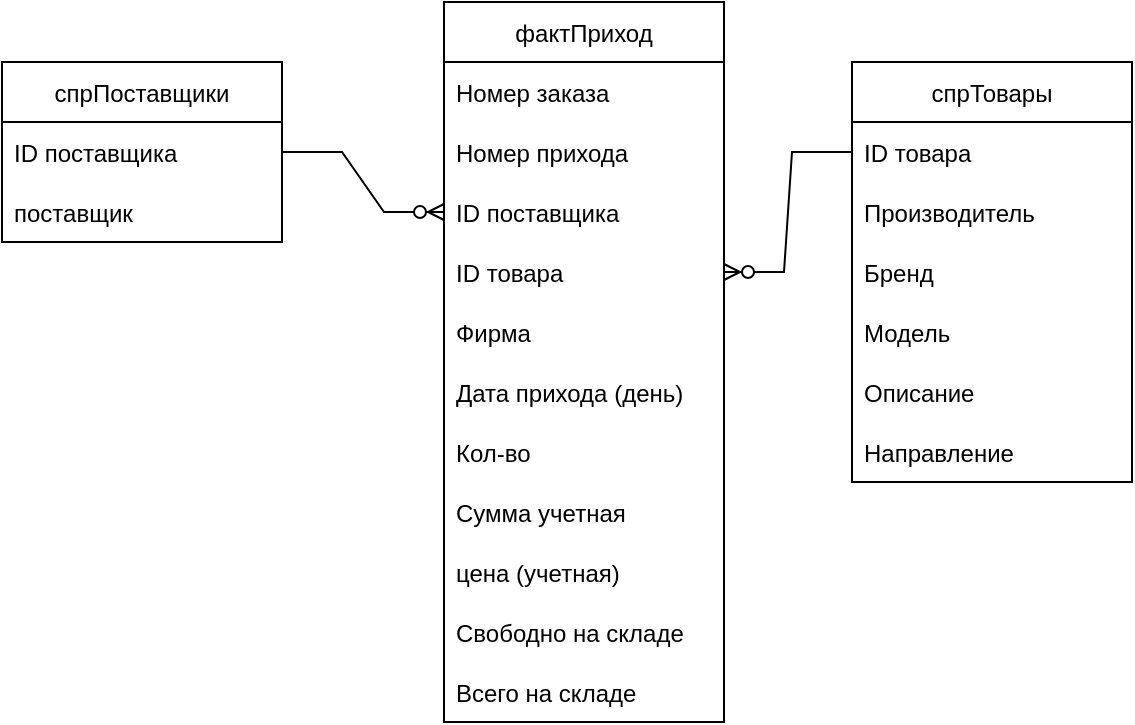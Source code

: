 <mxfile version="16.2.4" type="github">
  <diagram id="C5RBs43oDa-KdzZeNtuy" name="Page-1">
    <mxGraphModel dx="1422" dy="762" grid="1" gridSize="17" guides="1" tooltips="1" connect="1" arrows="1" fold="1" page="1" pageScale="1" pageWidth="1169" pageHeight="1654" background="#ffffff" math="0" shadow="0">
      <root>
        <mxCell id="WIyWlLk6GJQsqaUBKTNV-0" />
        <mxCell id="WIyWlLk6GJQsqaUBKTNV-1" parent="WIyWlLk6GJQsqaUBKTNV-0" />
        <mxCell id="MiYkf8OrINTVuq1yNtsC-0" value="фактПриход" style="swimlane;fontStyle=0;childLayout=stackLayout;horizontal=1;startSize=30;horizontalStack=0;resizeParent=1;resizeParentMax=0;resizeLast=0;collapsible=1;marginBottom=0;" parent="WIyWlLk6GJQsqaUBKTNV-1" vertex="1">
          <mxGeometry x="255" y="51" width="140" height="360" as="geometry" />
        </mxCell>
        <mxCell id="MiYkf8OrINTVuq1yNtsC-1" value="Номер заказа" style="text;strokeColor=none;fillColor=none;align=left;verticalAlign=middle;spacingLeft=4;spacingRight=4;overflow=hidden;points=[[0,0.5],[1,0.5]];portConstraint=eastwest;rotatable=0;" parent="MiYkf8OrINTVuq1yNtsC-0" vertex="1">
          <mxGeometry y="30" width="140" height="30" as="geometry" />
        </mxCell>
        <mxCell id="MiYkf8OrINTVuq1yNtsC-26" value="Номер прихода" style="text;strokeColor=none;fillColor=none;align=left;verticalAlign=middle;spacingLeft=4;spacingRight=4;overflow=hidden;points=[[0,0.5],[1,0.5]];portConstraint=eastwest;rotatable=0;" parent="MiYkf8OrINTVuq1yNtsC-0" vertex="1">
          <mxGeometry y="60" width="140" height="30" as="geometry" />
        </mxCell>
        <mxCell id="MiYkf8OrINTVuq1yNtsC-24" value="ID поставщика" style="text;strokeColor=none;fillColor=none;align=left;verticalAlign=middle;spacingLeft=4;spacingRight=4;overflow=hidden;points=[[0,0.5],[1,0.5]];portConstraint=eastwest;rotatable=0;" parent="MiYkf8OrINTVuq1yNtsC-0" vertex="1">
          <mxGeometry y="90" width="140" height="30" as="geometry" />
        </mxCell>
        <mxCell id="MiYkf8OrINTVuq1yNtsC-2" value="ID товара" style="text;strokeColor=none;fillColor=none;align=left;verticalAlign=middle;spacingLeft=4;spacingRight=4;overflow=hidden;points=[[0,0.5],[1,0.5]];portConstraint=eastwest;rotatable=0;" parent="MiYkf8OrINTVuq1yNtsC-0" vertex="1">
          <mxGeometry y="120" width="140" height="30" as="geometry" />
        </mxCell>
        <mxCell id="MiYkf8OrINTVuq1yNtsC-25" value="Фирма" style="text;strokeColor=none;fillColor=none;align=left;verticalAlign=middle;spacingLeft=4;spacingRight=4;overflow=hidden;points=[[0,0.5],[1,0.5]];portConstraint=eastwest;rotatable=0;" parent="MiYkf8OrINTVuq1yNtsC-0" vertex="1">
          <mxGeometry y="150" width="140" height="30" as="geometry" />
        </mxCell>
        <mxCell id="MiYkf8OrINTVuq1yNtsC-39" value="Дата прихода (день)" style="text;strokeColor=none;fillColor=none;align=left;verticalAlign=middle;spacingLeft=4;spacingRight=4;overflow=hidden;points=[[0,0.5],[1,0.5]];portConstraint=eastwest;rotatable=0;" parent="MiYkf8OrINTVuq1yNtsC-0" vertex="1">
          <mxGeometry y="180" width="140" height="30" as="geometry" />
        </mxCell>
        <mxCell id="MiYkf8OrINTVuq1yNtsC-3" value="Кол-во" style="text;strokeColor=none;fillColor=none;align=left;verticalAlign=middle;spacingLeft=4;spacingRight=4;overflow=hidden;points=[[0,0.5],[1,0.5]];portConstraint=eastwest;rotatable=0;" parent="MiYkf8OrINTVuq1yNtsC-0" vertex="1">
          <mxGeometry y="210" width="140" height="30" as="geometry" />
        </mxCell>
        <mxCell id="MiYkf8OrINTVuq1yNtsC-7" value="Сумма учетная" style="text;strokeColor=none;fillColor=none;align=left;verticalAlign=middle;spacingLeft=4;spacingRight=4;overflow=hidden;points=[[0,0.5],[1,0.5]];portConstraint=eastwest;rotatable=0;" parent="MiYkf8OrINTVuq1yNtsC-0" vertex="1">
          <mxGeometry y="240" width="140" height="30" as="geometry" />
        </mxCell>
        <mxCell id="MiYkf8OrINTVuq1yNtsC-40" value="цена (учетная)" style="text;strokeColor=none;fillColor=none;align=left;verticalAlign=middle;spacingLeft=4;spacingRight=4;overflow=hidden;points=[[0,0.5],[1,0.5]];portConstraint=eastwest;rotatable=0;" parent="MiYkf8OrINTVuq1yNtsC-0" vertex="1">
          <mxGeometry y="270" width="140" height="30" as="geometry" />
        </mxCell>
        <mxCell id="MiYkf8OrINTVuq1yNtsC-52" value="Свободно на складе" style="text;strokeColor=none;fillColor=none;align=left;verticalAlign=middle;spacingLeft=4;spacingRight=4;overflow=hidden;points=[[0,0.5],[1,0.5]];portConstraint=eastwest;rotatable=0;" parent="MiYkf8OrINTVuq1yNtsC-0" vertex="1">
          <mxGeometry y="300" width="140" height="30" as="geometry" />
        </mxCell>
        <mxCell id="MiYkf8OrINTVuq1yNtsC-6" value="Всего на складе" style="text;strokeColor=none;fillColor=none;align=left;verticalAlign=middle;spacingLeft=4;spacingRight=4;overflow=hidden;points=[[0,0.5],[1,0.5]];portConstraint=eastwest;rotatable=0;" parent="MiYkf8OrINTVuq1yNtsC-0" vertex="1">
          <mxGeometry y="330" width="140" height="30" as="geometry" />
        </mxCell>
        <mxCell id="MiYkf8OrINTVuq1yNtsC-12" value="спрТовары" style="swimlane;fontStyle=0;childLayout=stackLayout;horizontal=1;startSize=30;horizontalStack=0;resizeParent=1;resizeParentMax=0;resizeLast=0;collapsible=1;marginBottom=0;" parent="WIyWlLk6GJQsqaUBKTNV-1" vertex="1">
          <mxGeometry x="459" y="81" width="140" height="210" as="geometry" />
        </mxCell>
        <mxCell id="MiYkf8OrINTVuq1yNtsC-13" value="ID товара" style="text;strokeColor=none;fillColor=none;align=left;verticalAlign=middle;spacingLeft=4;spacingRight=4;overflow=hidden;points=[[0,0.5],[1,0.5]];portConstraint=eastwest;rotatable=0;" parent="MiYkf8OrINTVuq1yNtsC-12" vertex="1">
          <mxGeometry y="30" width="140" height="30" as="geometry" />
        </mxCell>
        <mxCell id="MiYkf8OrINTVuq1yNtsC-14" value="Производитель" style="text;strokeColor=none;fillColor=none;align=left;verticalAlign=middle;spacingLeft=4;spacingRight=4;overflow=hidden;points=[[0,0.5],[1,0.5]];portConstraint=eastwest;rotatable=0;" parent="MiYkf8OrINTVuq1yNtsC-12" vertex="1">
          <mxGeometry y="60" width="140" height="30" as="geometry" />
        </mxCell>
        <mxCell id="MiYkf8OrINTVuq1yNtsC-53" value="Бренд" style="text;strokeColor=none;fillColor=none;align=left;verticalAlign=middle;spacingLeft=4;spacingRight=4;overflow=hidden;points=[[0,0.5],[1,0.5]];portConstraint=eastwest;rotatable=0;" parent="MiYkf8OrINTVuq1yNtsC-12" vertex="1">
          <mxGeometry y="90" width="140" height="30" as="geometry" />
        </mxCell>
        <mxCell id="MiYkf8OrINTVuq1yNtsC-54" value="Модель" style="text;strokeColor=none;fillColor=none;align=left;verticalAlign=middle;spacingLeft=4;spacingRight=4;overflow=hidden;points=[[0,0.5],[1,0.5]];portConstraint=eastwest;rotatable=0;" parent="MiYkf8OrINTVuq1yNtsC-12" vertex="1">
          <mxGeometry y="120" width="140" height="30" as="geometry" />
        </mxCell>
        <mxCell id="MiYkf8OrINTVuq1yNtsC-15" value="Описание" style="text;strokeColor=none;fillColor=none;align=left;verticalAlign=middle;spacingLeft=4;spacingRight=4;overflow=hidden;points=[[0,0.5],[1,0.5]];portConstraint=eastwest;rotatable=0;" parent="MiYkf8OrINTVuq1yNtsC-12" vertex="1">
          <mxGeometry y="150" width="140" height="30" as="geometry" />
        </mxCell>
        <mxCell id="MiYkf8OrINTVuq1yNtsC-55" value="Направление" style="text;strokeColor=none;fillColor=none;align=left;verticalAlign=middle;spacingLeft=4;spacingRight=4;overflow=hidden;points=[[0,0.5],[1,0.5]];portConstraint=eastwest;rotatable=0;" parent="MiYkf8OrINTVuq1yNtsC-12" vertex="1">
          <mxGeometry y="180" width="140" height="30" as="geometry" />
        </mxCell>
        <mxCell id="MiYkf8OrINTVuq1yNtsC-16" value="спрПоставщики" style="swimlane;fontStyle=0;childLayout=stackLayout;horizontal=1;startSize=30;horizontalStack=0;resizeParent=1;resizeParentMax=0;resizeLast=0;collapsible=1;marginBottom=0;" parent="WIyWlLk6GJQsqaUBKTNV-1" vertex="1">
          <mxGeometry x="34" y="81" width="140" height="90" as="geometry" />
        </mxCell>
        <mxCell id="MiYkf8OrINTVuq1yNtsC-17" value="ID поставщика" style="text;strokeColor=none;fillColor=none;align=left;verticalAlign=middle;spacingLeft=4;spacingRight=4;overflow=hidden;points=[[0,0.5],[1,0.5]];portConstraint=eastwest;rotatable=0;" parent="MiYkf8OrINTVuq1yNtsC-16" vertex="1">
          <mxGeometry y="30" width="140" height="30" as="geometry" />
        </mxCell>
        <mxCell id="MiYkf8OrINTVuq1yNtsC-56" value="поставщик" style="text;strokeColor=none;fillColor=none;align=left;verticalAlign=middle;spacingLeft=4;spacingRight=4;overflow=hidden;points=[[0,0.5],[1,0.5]];portConstraint=eastwest;rotatable=0;" parent="MiYkf8OrINTVuq1yNtsC-16" vertex="1">
          <mxGeometry y="60" width="140" height="30" as="geometry" />
        </mxCell>
        <mxCell id="EGU9yhPo2GupkQhlFjCF-0" value="" style="edgeStyle=entityRelationEdgeStyle;fontSize=12;html=1;endArrow=ERzeroToMany;endFill=1;rounded=0;exitX=1;exitY=0.5;exitDx=0;exitDy=0;entryX=0;entryY=0.5;entryDx=0;entryDy=0;" parent="WIyWlLk6GJQsqaUBKTNV-1" source="MiYkf8OrINTVuq1yNtsC-17" target="MiYkf8OrINTVuq1yNtsC-24" edge="1">
          <mxGeometry width="100" height="100" relative="1" as="geometry">
            <mxPoint x="119" y="321" as="sourcePoint" />
            <mxPoint x="219" y="221" as="targetPoint" />
          </mxGeometry>
        </mxCell>
        <mxCell id="EGU9yhPo2GupkQhlFjCF-13" value="" style="edgeStyle=entityRelationEdgeStyle;fontSize=12;html=1;endArrow=ERzeroToMany;endFill=1;rounded=0;exitX=0;exitY=0.5;exitDx=0;exitDy=0;entryX=1;entryY=0.5;entryDx=0;entryDy=0;" parent="WIyWlLk6GJQsqaUBKTNV-1" source="MiYkf8OrINTVuq1yNtsC-13" target="MiYkf8OrINTVuq1yNtsC-2" edge="1">
          <mxGeometry width="100" height="100" relative="1" as="geometry">
            <mxPoint x="191" y="143" as="sourcePoint" />
            <mxPoint x="272" y="173" as="targetPoint" />
          </mxGeometry>
        </mxCell>
      </root>
    </mxGraphModel>
  </diagram>
</mxfile>
